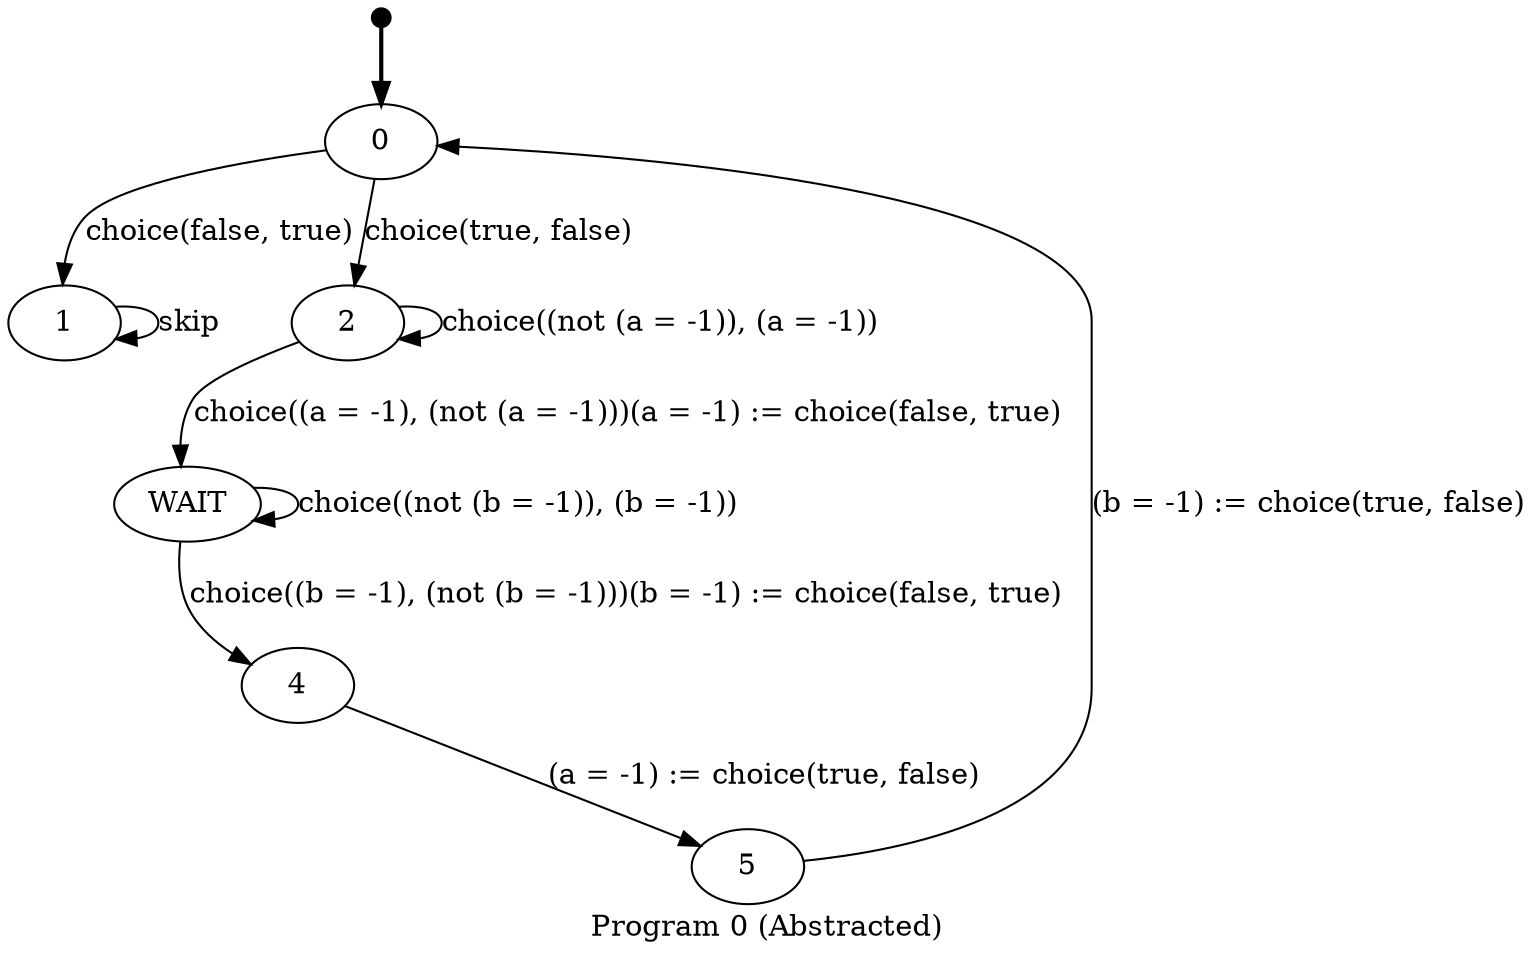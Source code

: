 digraph CFG {
node [ label = "0" ]; state_0;
node [ label = "1" ]; state_1;
node [ label = "2" ]; state_2;
node [ label = "WAIT" ]; state_3;
node [ label = "4" ]; state_4;
node [ label = "5" ]; state_5;
start [style = filled, color=black, label="", height=0.12,width=0.12,fontsize=1];
start -> state_0[ style = "bold"];
state_0 -> state_2 [ label = "choice(true, false)" ];
state_0 -> state_1 [ label = "choice(false, true)" ];
state_1 -> state_1 [ label = "skip" ];
state_2 -> state_2 [ label = "choice((not (a = -1)), (a = -1))" ];
state_2 -> state_3 [ label = "choice((a = -1), (not (a = -1)))(a = -1) := choice(false, true)" ];
state_3 -> state_3 [ label = "choice((not (b = -1)), (b = -1))" ];
state_3 -> state_4 [ label = "choice((b = -1), (not (b = -1)))(b = -1) := choice(false, true)" ];
state_4 -> state_5 [ label = "(a = -1) := choice(true, false)" ];
state_5 -> state_0 [ label = "(b = -1) := choice(true, false)" ];
overlap=false
label="Program 0 (Abstracted)"
fontsize=14;
}

digraph CFG {
node [ label = "0" ]; state_0;
node [ label = "1" ]; state_1;
node [ label = "2" ]; state_2;
node [ label = "3" ]; state_3;
node [ label = "4" ]; state_4;
node [ label = "5" ]; state_5;
start [style = filled, color=black, label="", height=0.12,width=0.12,fontsize=1];
start -> state_0[ style = "bold"];
state_0 -> state_2 [ label = "choice(true, false)" ];
state_0 -> state_1 [ label = "choice(false, true)" ];
state_1 -> state_1 [ label = "skip" ];
state_2 -> state_2 [ label = "choice((not (b = -1)), (b = -1))" ];
state_2 -> state_3 [ label = "choice((b = -1), (not (b = -1)))(b = -1) := choice(false, true)" ];
state_3 -> state_3 [ label = "choice((not (c = -1)), (c = -1))" ];
state_3 -> state_4 [ label = "choice((c = -1), (not (c = -1)))(c = -1) := choice(false, true)" ];
state_4 -> state_5 [ label = "(b = -1) := choice(true, false)" ];
state_5 -> state_0 [ label = "(c = -1) := choice(true, false)" ];
overlap=false
label="Program 1 (Abstracted)"
fontsize=14;
}

digraph CFG {
node [ label = "0" ]; state_0;
node [ label = "1" ]; state_1;
node [ label = "2" ]; state_2;
node [ label = "3" ]; state_3;
node [ label = "4" ]; state_4;
node [ label = "5" ]; state_5;
start [style = filled, color=black, label="", height=0.12,width=0.12,fontsize=1];
start -> state_0[ style = "bold"];
state_0 -> state_2 [ label = "choice(true, false)" ];
state_0 -> state_1 [ label = "choice(false, true)" ];
state_1 -> state_1 [ label = "skip" ];
state_2 -> state_2 [ label = "choice((not (c = -1)), (c = -1))" ];
state_2 -> state_3 [ label = "choice((c = -1), (not (c = -1)))(c = -1) := choice(false, true)" ];
state_3 -> state_3 [ label = "choice((not (d = -1)), (d = -1))" ];
state_3 -> state_4 [ label = "choice((d = -1), (not (d = -1)))(d = -1) := choice(false, true)" ];
state_4 -> state_5 [ label = "(c = -1) := choice(true, false)" ];
state_5 -> state_0 [ label = "(d = -1) := choice(true, false)" ];
overlap=false
label="Program 2 (Abstracted)"
fontsize=14;
}

digraph CFG {
node [ label = "0" ]; state_0;
node [ label = "1" ]; state_1;
node [ label = "2" ]; state_2;
node [ label = "3" ]; state_3;
node [ label = "4" ]; state_4;
node [ label = "5" ]; state_5;
start [style = filled, color=black, label="", height=0.12,width=0.12,fontsize=1];
start -> state_0[ style = "bold"];
state_0 -> state_2 [ label = "choice(true, false)" ];
state_0 -> state_1 [ label = "choice(false, true)" ];
state_1 -> state_1 [ label = "skip" ];
state_2 -> state_2 [ label = "choice((not (d = -1)), (d = -1))" ];
state_2 -> state_3 [ label = "choice((d = -1), (not (d = -1)))(d = -1) := choice(false, true)" ];
state_3 -> state_3 [ label = "choice((not (e = -1)), (e = -1))" ];
state_3 -> state_4 [ label = "choice((e = -1), (not (e = -1)))(e = -1) := choice(false, true)" ];
state_4 -> state_5 [ label = "(d = -1) := choice(true, false)" ];
state_5 -> state_0 [ label = "(e = -1) := choice(true, false)" ];
overlap=false
label="Program 3 (Abstracted)"
fontsize=14;
}

digraph CFG {
node [ label = "0" ]; state_0;
node [ label = "1" ]; state_1;
node [ label = "2" ]; state_2;
node [ label = "3" ]; state_3;
node [ label = "4" ]; state_4;
node [ label = "5" ]; state_5;
start [style = filled, color=black, label="", height=0.12,width=0.12,fontsize=1];
start -> state_0[ style = "bold"];
state_0 -> state_2 [ label = "choice(true, false)" ];
state_0 -> state_1 [ label = "choice(false, true)" ];
state_1 -> state_1 [ label = "skip" ];
state_2 -> state_2 [ label = "choice((not (e = -1)), (e = -1))" ];
state_2 -> state_3 [ label = "choice((e = -1), (not (e = -1)))(e = -1) := choice(false, true)" ];
state_3 -> state_3 [ label = "choice((not (f = -1)), (f = -1))" ];
state_3 -> state_4 [ label = "choice((f = -1), (not (f = -1)))(f = -1) := choice(false, true)" ];
state_4 -> state_5 [ label = "(e = -1) := choice(true, false)" ];
state_5 -> state_0 [ label = "(f = -1) := choice(true, false)" ];
overlap=false
label="Program 4 (Abstracted)"
fontsize=14;
}

digraph CFG {
node [ label = "0" ]; state_0;
node [ label = "1" ]; state_1;
node [ label = "2" ]; state_2;
node [ label = "3" ]; state_3;
node [ label = "4" ]; state_4;
node [ label = "5" ]; state_5;
start [style = filled, color=black, label="", height=0.12,width=0.12,fontsize=1];
start -> state_0[ style = "bold"];
state_0 -> state_2 [ label = "choice(true, false)" ];
state_0 -> state_1 [ label = "choice(false, true)" ];
state_1 -> state_1 [ label = "skip" ];
state_2 -> state_2 [ label = "choice((not (f = -1)), (f = -1))" ];
state_2 -> state_3 [ label = "choice((f = -1), (not (f = -1)))(f = -1) := choice(false, true)" ];
state_3 -> state_3 [ label = "choice((not (g = -1)), (g = -1))" ];
state_3 -> state_4 [ label = "choice((g = -1), (not (g = -1)))(g = -1) := choice(false, true)" ];
state_4 -> state_5 [ label = "(f = -1) := choice(true, false)" ];
state_5 -> state_0 [ label = "(g = -1) := choice(true, false)" ];
overlap=false
label="Program 5 (Abstracted)"
fontsize=14;
}

digraph CFG {
node [ label = "0" ]; state_0;
node [ label = "1" ]; state_1;
node [ label = "2" ]; state_2;
node [ label = "3" ]; state_3;
node [ label = "4" ]; state_4;
node [ label = "5" ]; state_5;
start [style = filled, color=black, label="", height=0.12,width=0.12,fontsize=1];
start -> state_0[ style = "bold"];
state_0 -> state_2 [ label = "choice(true, false)" ];
state_0 -> state_1 [ label = "choice(false, true)" ];
state_1 -> state_1 [ label = "skip" ];
state_2 -> state_2 [ label = "choice((not (g = -1)), (g = -1))" ];
state_2 -> state_3 [ label = "choice((g = -1), (not (g = -1)))(g = -1) := choice(false, true)" ];
state_3 -> state_3 [ label = "choice((not (h = -1)), (h = -1))" ];
state_3 -> state_4 [ label = "choice((h = -1), (not (h = -1)))(h = -1) := choice(false, true)" ];
state_4 -> state_5 [ label = "(g = -1) := choice(true, false)" ];
state_5 -> state_0 [ label = "(h = -1) := choice(true, false)" ];
overlap=false
label="Program 6 (Abstracted)"
fontsize=14;
}

digraph CFG {
node [ label = "0" ]; state_0;
node [ label = "1" ]; state_1;
node [ label = "2" ]; state_2;
node [ label = "3" ]; state_3;
node [ label = "4" ]; state_4;
node [ label = "5" ]; state_5;
start [style = filled, color=black, label="", height=0.12,width=0.12,fontsize=1];
start -> state_0[ style = "bold"];
state_0 -> state_2 [ label = "choice(true, false)" ];
state_0 -> state_1 [ label = "choice(false, true)" ];
state_1 -> state_1 [ label = "skip" ];
state_2 -> state_2 [ label = "choice((not (h = -1)), (h = -1))" ];
state_2 -> state_3 [ label = "choice((h = -1), (not (h = -1)))(h = -1) := choice(false, true)" ];
state_3 -> state_3 [ label = "choice((not (i = -1)), (i = -1))" ];
state_3 -> state_4 [ label = "choice((i = -1), (not (i = -1)))(i = -1) := choice(false, true)" ];
state_4 -> state_5 [ label = "(h = -1) := choice(true, false)" ];
state_5 -> state_0 [ label = "(i = -1) := choice(true, false)" ];
overlap=false
label="Program 7 (Abstracted)"
fontsize=14;
}

digraph CFG {
node [ label = "0" ]; state_0;
node [ label = "1" ]; state_1;
node [ label = "2" ]; state_2;
node [ label = "3" ]; state_3;
node [ label = "4" ]; state_4;
node [ label = "5" ]; state_5;
start [style = filled, color=black, label="", height=0.12,width=0.12,fontsize=1];
start -> state_0[ style = "bold"];
state_0 -> state_2 [ label = "choice(true, false)" ];
state_0 -> state_1 [ label = "choice(false, true)" ];
state_1 -> state_1 [ label = "skip" ];
state_2 -> state_2 [ label = "choice((not (i = -1)), (i = -1))" ];
state_2 -> state_3 [ label = "choice((i = -1), (not (i = -1)))(i = -1) := choice(false, true)" ];
state_3 -> state_3 [ label = "choice((not (j = -1)), (j = -1))" ];
state_3 -> state_4 [ label = "choice((j = -1), (not (j = -1)))(j = -1) := choice(false, true)" ];
state_4 -> state_5 [ label = "(i = -1) := choice(true, false)" ];
state_5 -> state_0 [ label = "(j = -1) := choice(true, false)" ];
overlap=false
label="Program 8 (Abstracted)"
fontsize=14;
}

digraph CFG {
node [ label = "0" ]; state_0;
node [ label = "1" ]; state_1;
node [ label = "2" ]; state_2;
node [ label = "3" ]; state_3;
node [ label = "4" ]; state_4;
node [ label = "5" ]; state_5;
start [style = filled, color=black, label="", height=0.12,width=0.12,fontsize=1];
start -> state_0[ style = "bold"];
state_0 -> state_2 [ label = "choice(true, false)" ];
state_0 -> state_1 [ label = "choice(false, true)" ];
state_1 -> state_1 [ label = "skip" ];
state_2 -> state_2 [ label = "choice((not (j = -1)), (j = -1))" ];
state_2 -> state_3 [ label = "choice((j = -1), (not (j = -1)))(j = -1) := choice(false, true)" ];
state_3 -> state_3 [ label = "choice((not (a = -1)), (a = -1))" ];
state_3 -> state_4 [ label = "choice((a = -1), (not (a = -1)))(a = -1) := choice(false, true)" ];
state_4 -> state_5 [ label = "(j = -1) := choice(true, false)" ];
state_5 -> state_0 [ label = "(a = -1) := choice(true, false)" ];
overlap=false
label="Program 9 (Abstracted)"
fontsize=14;
}
